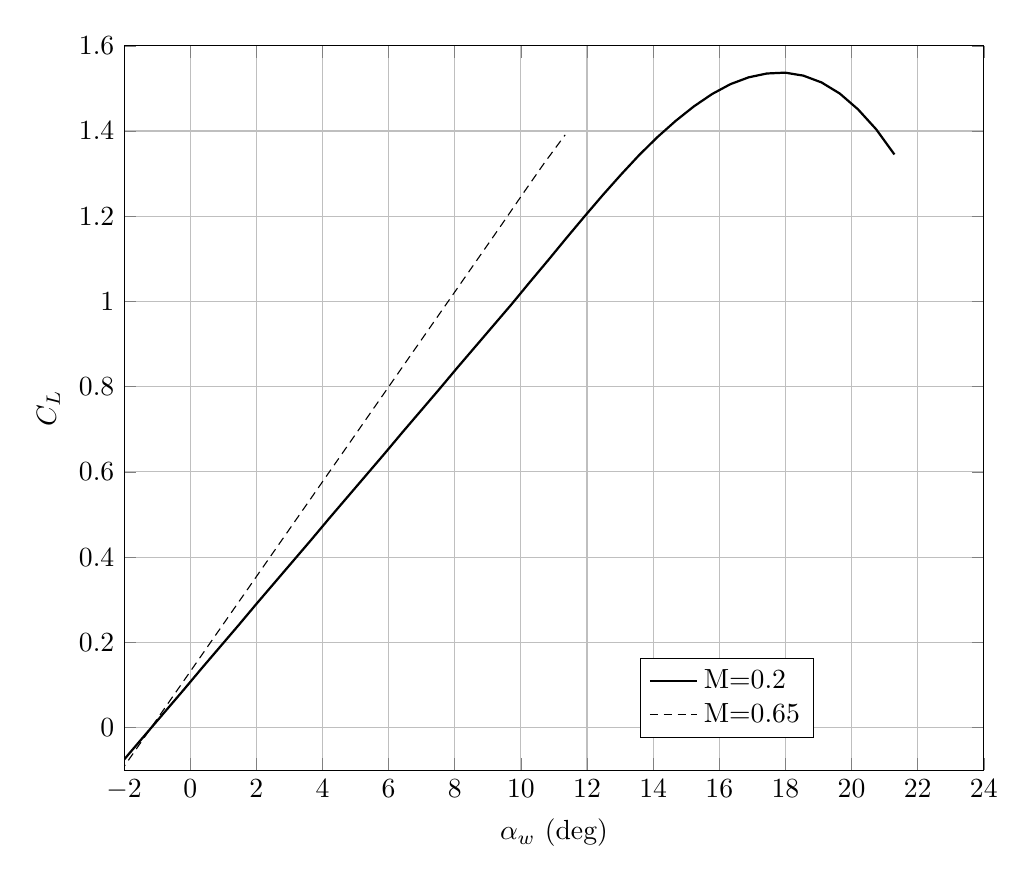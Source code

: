 %CL vs Alpha clean WING
\begin{tikzpicture}

\begin{axis}[
width=12.5 cm,
scaled ticks=false, tick label style={/pgf/number format/fixed},
xmin=-2,
xmax=24,
xlabel={$\alpha_{w}$ (deg)},
xmajorgrids,
ymin=-0.1,
ymax=1.6,
ylabel={$C_L$ },
ymajorgrids,
legend style={at={(0.6,0.1)},anchor=west,draw=black,fill=white,legend cell align=left},
legend entries = {M=0.2\\M=0.65\\}
]

\addplot [
color=black,
thick
]
table[row sep=crcr]{
-3.5	-0.212\\
-2.949	-0.162\\
-2.398	-0.112\\
-1.847	-0.061\\
-1.296	-0.011\\
-0.745	0.039\\
-0.194	0.089\\
0.357	0.14\\
0.908	0.19\\
1.459	0.24\\
2.01	0.291\\
2.561	0.341\\
3.112	0.391\\
3.663	0.441\\
4.214	0.492\\
4.765	0.542\\
5.316	0.592\\
5.867	0.642\\
6.418	0.693\\
6.969	0.743\\
7.52	0.793\\
8.071	0.844\\
8.622	0.894\\
9.173	0.944\\
9.724	0.994\\
10.276	1.046\\
10.827	1.097\\
11.378	1.149\\
11.929	1.2\\
12.48	1.25\\
13.031	1.298\\
13.582	1.344\\
14.133	1.386\\
14.684	1.424\\
15.235	1.458\\
15.786	1.487\\
16.337	1.51\\
16.888	1.526\\
17.439	1.535\\
17.99	1.537\\
18.541	1.53\\
19.092	1.514\\
19.643	1.488\\
20.194	1.451\\
20.745	1.404\\
21.296	1.345\\
};
\addplot [
color=black,
densely dashed
]
table[row sep=crcr]{
-10.0	-0.983\\
-9.353	-0.911\\
-8.707	-0.839\\
-8.06	-0.767\\
-7.414	-0.695\\
-6.767	-0.623\\
-6.12	-0.551\\
-5.474	-0.479\\
-4.827	-0.407\\
-4.181	-0.335\\
-3.534	-0.263\\
-2.887	-0.191\\
-2.241	-0.118\\
-1.594	-0.046\\
-0.948	0.026\\
-0.301	0.098\\
0.346	0.17\\
0.992	0.242\\
1.639	0.314\\
2.285	0.386\\
2.932	0.458\\
3.579	0.53\\
4.225	0.602\\
4.872	0.674\\
5.518	0.746\\
6.165	0.818\\
6.811	0.89\\
7.458	0.962\\
8.105	1.034\\
8.751	1.106\\
9.398	1.178\\
10.044	1.251\\
10.691	1.323\\
11.338	1.391\\
};
\end{axis}
\end{tikzpicture}%
